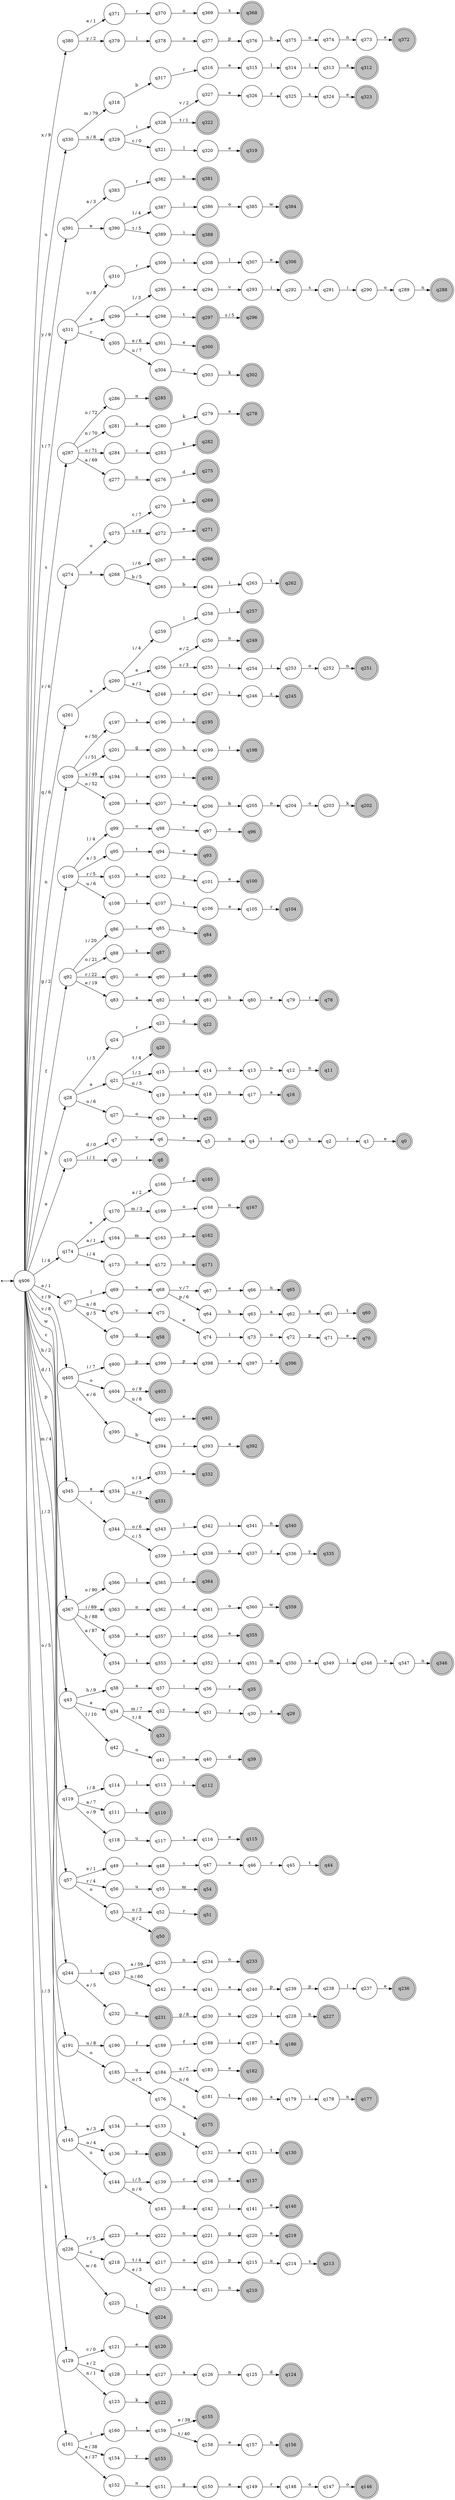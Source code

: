 digraph G {
rankdir=LR;
charset="utf8";
node [shape=circle];
ini [shape=point];
ini -> q406;
	q403 [label="q403"];
	q403 [shape=doublecircle];
	q403 [style=filled fillcolor=gray];
	q399 [label="q399"];
	q398 [label="q398"];
	q397 [label="q397"];
	q388 [label="q388"];
	q388 [shape=doublecircle];
	q388 [style=filled fillcolor=gray];
	q385 [label="q385"];
	q384 [label="q384"];
	q384 [shape=doublecircle];
	q384 [style=filled fillcolor=gray];
	q378 [label="q378"];
	q377 [label="q377"];
	q376 [label="q376"];
	q375 [label="q375"];
	q373 [label="q373"];
	q372 [label="q372"];
	q372 [shape=doublecircle];
	q372 [style=filled fillcolor=gray];
	q371 [label="q371"];
	q369 [label="q369"];
	q380 [label="q380"];
	q368 [label="q368"];
	q368 [shape=doublecircle];
	q368 [style=filled fillcolor=gray];
	q366 [label="q366"];
	q363 [label="q363"];
	q358 [label="q358"];
	q386 [label="q386"];
	q356 [label="q356"];
	q355 [label="q355"];
	q355 [shape=doublecircle];
	q355 [style=filled fillcolor=gray];
	q354 [label="q354"];
	q400 [label="q400"];
	q351 [label="q351"];
	q350 [label="q350"];
	q347 [label="q347"];
	q343 [label="q343"];
	q342 [label="q342"];
	q340 [label="q340"];
	q340 [shape=doublecircle];
	q340 [style=filled fillcolor=gray];
	q339 [label="q339"];
	q338 [label="q338"];
	q374 [label="q374"];
	q337 [label="q337"];
	q334 [label="q334"];
	q333 [label="q333"];
	q331 [label="q331"];
	q331 [shape=doublecircle];
	q331 [style=filled fillcolor=gray];
	q330 [label="q330"];
	q328 [label="q328"];
	q327 [label="q327"];
	q326 [label="q326"];
	q325 [label="q325"];
	q324 [label="q324"];
	q391 [label="q391"];
	q323 [label="q323"];
	q323 [shape=doublecircle];
	q323 [style=filled fillcolor=gray];
	q322 [label="q322"];
	q322 [shape=doublecircle];
	q322 [style=filled fillcolor=gray];
	q321 [label="q321"];
	q320 [label="q320"];
	q319 [label="q319"];
	q319 [shape=doublecircle];
	q319 [style=filled fillcolor=gray];
	q316 [label="q316"];
	q312 [label="q312"];
	q312 [shape=doublecircle];
	q312 [style=filled fillcolor=gray];
	q401 [label="q401"];
	q401 [shape=doublecircle];
	q401 [style=filled fillcolor=gray];
	q311 [label="q311"];
	q336 [label="q336"];
	q308 [label="q308"];
	q307 [label="q307"];
	q402 [label="q402"];
	q365 [label="q365"];
	q306 [label="q306"];
	q306 [shape=doublecircle];
	q306 [style=filled fillcolor=gray];
	q314 [label="q314"];
	q301 [label="q301"];
	q297 [label="q297"];
	q297 [shape=doublecircle];
	q297 [style=filled fillcolor=gray];
	q296 [label="q296"];
	q296 [shape=doublecircle];
	q296 [style=filled fillcolor=gray];
	q295 [label="q295"];
	q294 [label="q294"];
	q291 [label="q291"];
	q290 [label="q290"];
	q288 [label="q288"];
	q288 [shape=doublecircle];
	q288 [style=filled fillcolor=gray];
	q287 [label="q287"];
	q286 [label="q286"];
	q283 [label="q283"];
	q281 [label="q281"];
	q387 [label="q387"];
	q310 [label="q310"];
	q278 [label="q278"];
	q278 [shape=doublecircle];
	q278 [style=filled fillcolor=gray];
	q370 [label="q370"];
	q275 [label="q275"];
	q275 [shape=doublecircle];
	q275 [style=filled fillcolor=gray];
	q274 [label="q274"];
	q269 [label="q269"];
	q269 [shape=doublecircle];
	q269 [style=filled fillcolor=gray];
	q263 [label="q263"];
	q298 [label="q298"];
	q293 [label="q293"];
	q262 [label="q262"];
	q262 [shape=doublecircle];
	q262 [style=filled fillcolor=gray];
	q261 [label="q261"];
	q260 [label="q260"];
	q404 [label="q404"];
	q259 [label="q259"];
	q257 [label="q257"];
	q257 [shape=doublecircle];
	q257 [style=filled fillcolor=gray];
	q124 [label="q124"];
	q124 [shape=doublecircle];
	q124 [style=filled fillcolor=gray];
	q106 [label="q106"];
	q70 [label="q70"];
	q70 [shape=doublecircle];
	q70 [style=filled fillcolor=gray];
	q393 [label="q393"];
	q113 [label="q113"];
	q121 [label="q121"];
	q58 [label="q58"];
	q58 [shape=doublecircle];
	q58 [style=filled fillcolor=gray];
	q4 [label="q4"];
	q101 [label="q101"];
	q197 [label="q197"];
	q99 [label="q99"];
	q22 [label="q22"];
	q22 [shape=doublecircle];
	q22 [style=filled fillcolor=gray];
	q45 [label="q45"];
	q5 [label="q5"];
	q209 [label="q209"];
	q109 [label="q109"];
	q95 [label="q95"];
	q207 [label="q207"];
	q92 [label="q92"];
	q364 [label="q364"];
	q364 [shape=doublecircle];
	q364 [style=filled fillcolor=gray];
	q24 [label="q24"];
	q89 [label="q89"];
	q89 [shape=doublecircle];
	q89 [style=filled fillcolor=gray];
	q127 [label="q127"];
	q28 [label="q28"];
	q72 [label="q72"];
	q10 [label="q10"];
	q353 [label="q353"];
	q344 [label="q344"];
	q250 [label="q250"];
	q69 [label="q69"];
	q94 [label="q94"];
	q280 [label="q280"];
	q184 [label="q184"];
	q96 [label="q96"];
	q96 [shape=doublecircle];
	q96 [style=filled fillcolor=gray];
	q289 [label="q289"];
	q68 [label="q68"];
	q41 [label="q41"];
	q2 [label="q2"];
	q67 [label="q67"];
	q406 [label="q406"];
	q156 [label="q156"];
	q156 [shape=doublecircle];
	q156 [style=filled fillcolor=gray];
	q223 [label="q223"];
	q65 [label="q65"];
	q65 [shape=doublecircle];
	q65 [style=filled fillcolor=gray];
	q38 [label="q38"];
	q128 [label="q128"];
	q177 [label="q177"];
	q177 [shape=doublecircle];
	q177 [style=filled fillcolor=gray];
	q62 [label="q62"];
	q155 [label="q155"];
	q155 [shape=doublecircle];
	q155 [style=filled fillcolor=gray];
	q86 [label="q86"];
	q245 [label="q245"];
	q245 [shape=doublecircle];
	q245 [style=filled fillcolor=gray];
	q174 [label="q174"];
	q395 [label="q395"];
	q25 [label="q25"];
	q25 [shape=doublecircle];
	q25 [style=filled fillcolor=gray];
	q20 [label="q20"];
	q20 [shape=doublecircle];
	q20 [style=filled fillcolor=gray];
	q40 [label="q40"];
	q18 [label="q18"];
	q81 [label="q81"];
	q93 [label="q93"];
	q93 [shape=doublecircle];
	q93 [style=filled fillcolor=gray];
	q299 [label="q299"];
	q271 [label="q271"];
	q271 [shape=doublecircle];
	q271 [style=filled fillcolor=gray];
	q30 [label="q30"];
	q112 [label="q112"];
	q112 [shape=doublecircle];
	q112 [style=filled fillcolor=gray];
	q21 [label="q21"];
	q359 [label="q359"];
	q359 [shape=doublecircle];
	q359 [style=filled fillcolor=gray];
	q276 [label="q276"];
	q27 [label="q27"];
	q362 [label="q362"];
	q332 [label="q332"];
	q332 [shape=doublecircle];
	q332 [style=filled fillcolor=gray];
	q284 [label="q284"];
	q139 [label="q139"];
	q1 [label="q1"];
	q282 [label="q282"];
	q282 [shape=doublecircle];
	q282 [style=filled fillcolor=gray];
	q103 [label="q103"];
	q256 [label="q256"];
	q16 [label="q16"];
	q16 [shape=doublecircle];
	q16 [style=filled fillcolor=gray];
	q381 [label="q381"];
	q381 [shape=doublecircle];
	q381 [style=filled fillcolor=gray];
	q253 [label="q253"];
	q151 [label="q151"];
	q49 [label="q49"];
	q48 [label="q48"];
	q13 [label="q13"];
	q114 [label="q114"];
	q61 [label="q61"];
	q29 [label="q29"];
	q29 [shape=doublecircle];
	q29 [style=filled fillcolor=gray];
	q111 [label="q111"];
	q52 [label="q52"];
	q6 [label="q6"];
	q235 [label="q235"];
	q84 [label="q84"];
	q84 [shape=doublecircle];
	q84 [style=filled fillcolor=gray];
	q77 [label="q77"];
	q15 [label="q15"];
	q379 [label="q379"];
	q11 [label="q11"];
	q11 [shape=doublecircle];
	q11 [style=filled fillcolor=gray];
	q405 [label="q405"];
	q100 [label="q100"];
	q100 [shape=doublecircle];
	q100 [style=filled fillcolor=gray];
	q17 [label="q17"];
	q187 [label="q187"];
	q201 [label="q201"];
	q345 [label="q345"];
	q7 [label="q7"];
	q78 [label="q78"];
	q78 [shape=doublecircle];
	q78 [style=filled fillcolor=gray];
	q23 [label="q23"];
	q19 [label="q19"];
	q367 [label="q367"];
	q132 [label="q132"];
	q396 [label="q396"];
	q396 [shape=doublecircle];
	q396 [style=filled fillcolor=gray];
	q117 [label="q117"];
	q180 [label="q180"];
	q216 [label="q216"];
	q35 [label="q35"];
	q35 [shape=doublecircle];
	q35 [style=filled fillcolor=gray];
	q26 [label="q26"];
	q85 [label="q85"];
	q175 [label="q175"];
	q175 [shape=doublecircle];
	q175 [style=filled fillcolor=gray];
	q74 [label="q74"];
	q313 [label="q313"];
	q170 [label="q170"];
	q190 [label="q190"];
	q66 [label="q66"];
	q361 [label="q361"];
	q195 [label="q195"];
	q195 [shape=doublecircle];
	q195 [style=filled fillcolor=gray];
	q64 [label="q64"];
	q270 [label="q270"];
	q160 [label="q160"];
	q107 [label="q107"];
	q8 [label="q8"];
	q8 [shape=doublecircle];
	q8 [style=filled fillcolor=gray];
	q346 [label="q346"];
	q346 [shape=doublecircle];
	q346 [style=filled fillcolor=gray];
	q51 [label="q51"];
	q51 [shape=doublecircle];
	q51 [style=filled fillcolor=gray];
	q43 [label="q43"];
	q105 [label="q105"];
	q126 [label="q126"];
	q12 [label="q12"];
	q120 [label="q120"];
	q120 [shape=doublecircle];
	q120 [style=filled fillcolor=gray];
	q9 [label="q9"];
	q31 [label="q31"];
	q305 [label="q305"];
	q264 [label="q264"];
	q79 [label="q79"];
	q116 [label="q116"];
	q88 [label="q88"];
	q154 [label="q154"];
	q267 [label="q267"];
	q266 [label="q266"];
	q266 [shape=doublecircle];
	q266 [style=filled fillcolor=gray];
	q243 [label="q243"];
	q97 [label="q97"];
	q32 [label="q32"];
	q33 [label="q33"];
	q33 [shape=doublecircle];
	q33 [style=filled fillcolor=gray];
	q102 [label="q102"];
	q34 [label="q34"];
	q119 [label="q119"];
	q198 [label="q198"];
	q198 [shape=doublecircle];
	q198 [style=filled fillcolor=gray];
	q98 [label="q98"];
	q71 [label="q71"];
	q125 [label="q125"];
	q382 [label="q382"];
	q300 [label="q300"];
	q300 [shape=doublecircle];
	q300 [style=filled fillcolor=gray];
	q37 [label="q37"];
	q118 [label="q118"];
	q55 [label="q55"];
	q110 [label="q110"];
	q110 [shape=doublecircle];
	q110 [style=filled fillcolor=gray];
	q182 [label="q182"];
	q182 [shape=doublecircle];
	q182 [style=filled fillcolor=gray];
	q285 [label="q285"];
	q285 [shape=doublecircle];
	q285 [style=filled fillcolor=gray];
	q57 [label="q57"];
	q244 [label="q244"];
	q36 [label="q36"];
	q54 [label="q54"];
	q54 [shape=doublecircle];
	q54 [style=filled fillcolor=gray];
	q352 [label="q352"];
	q335 [label="q335"];
	q335 [shape=doublecircle];
	q335 [style=filled fillcolor=gray];
	q44 [label="q44"];
	q44 [shape=doublecircle];
	q44 [style=filled fillcolor=gray];
	q383 [label="q383"];
	q82 [label="q82"];
	q47 [label="q47"];
	q76 [label="q76"];
	q59 [label="q59"];
	q234 [label="q234"];
	q50 [label="q50"];
	q50 [shape=doublecircle];
	q50 [style=filled fillcolor=gray];
	q203 [label="q203"];
	q56 [label="q56"];
	q231 [label="q231"];
	q231 [shape=doublecircle];
	q231 [style=filled fillcolor=gray];
	q130 [label="q130"];
	q130 [shape=doublecircle];
	q130 [style=filled fillcolor=gray];
	q131 [label="q131"];
	q185 [label="q185"];
	q134 [label="q134"];
	q135 [label="q135"];
	q135 [shape=doublecircle];
	q135 [style=filled fillcolor=gray];
	q136 [label="q136"];
	q137 [label="q137"];
	q137 [shape=doublecircle];
	q137 [style=filled fillcolor=gray];
	q138 [label="q138"];
	q141 [label="q141"];
	q140 [label="q140"];
	q140 [shape=doublecircle];
	q140 [style=filled fillcolor=gray];
	q191 [label="q191"];
	q142 [label="q142"];
	q143 [label="q143"];
	q144 [label="q144"];
	q145 [label="q145"];
	q53 [label="q53"];
	q146 [label="q146"];
	q146 [shape=doublecircle];
	q146 [style=filled fillcolor=gray];
	q147 [label="q147"];
	q392 [label="q392"];
	q392 [shape=doublecircle];
	q392 [style=filled fillcolor=gray];
	q148 [label="q148"];
	q273 [label="q273"];
	q150 [label="q150"];
	q152 [label="q152"];
	q153 [label="q153"];
	q153 [shape=doublecircle];
	q153 [style=filled fillcolor=gray];
	q199 [label="q199"];
	q341 [label="q341"];
	q159 [label="q159"];
	q162 [label="q162"];
	q162 [shape=doublecircle];
	q162 [style=filled fillcolor=gray];
	q163 [label="q163"];
	q164 [label="q164"];
	q165 [label="q165"];
	q165 [shape=doublecircle];
	q165 [style=filled fillcolor=gray];
	q166 [label="q166"];
	q167 [label="q167"];
	q167 [shape=doublecircle];
	q167 [style=filled fillcolor=gray];
	q169 [label="q169"];
	q173 [label="q173"];
	q172 [label="q172"];
	q176 [label="q176"];
	q168 [label="q168"];
	q178 [label="q178"];
	q60 [label="q60"];
	q60 [shape=doublecircle];
	q60 [style=filled fillcolor=gray];
	q255 [label="q255"];
	q179 [label="q179"];
	q183 [label="q183"];
	q186 [label="q186"];
	q186 [shape=doublecircle];
	q186 [style=filled fillcolor=gray];
	q188 [label="q188"];
	q192 [label="q192"];
	q192 [shape=doublecircle];
	q192 [style=filled fillcolor=gray];
	q39 [label="q39"];
	q39 [shape=doublecircle];
	q39 [style=filled fillcolor=gray];
	q3 [label="q3"];
	q217 [label="q217"];
	q248 [label="q248"];
	q193 [label="q193"];
	q194 [label="q194"];
	q265 [label="q265"];
	q115 [label="q115"];
	q115 [shape=doublecircle];
	q115 [style=filled fillcolor=gray];
	q158 [label="q158"];
	q196 [label="q196"];
	q90 [label="q90"];
	q200 [label="q200"];
	q279 [label="q279"];
	q202 [label="q202"];
	q202 [shape=doublecircle];
	q202 [style=filled fillcolor=gray];
	q360 [label="q360"];
	q349 [label="q349"];
	q204 [label="q204"];
	q133 [label="q133"];
	q212 [label="q212"];
	q205 [label="q205"];
	q80 [label="q80"];
	q206 [label="q206"];
	q87 [label="q87"];
	q87 [shape=doublecircle];
	q87 [style=filled fillcolor=gray];
	q208 [label="q208"];
	q277 [label="q277"];
	q91 [label="q91"];
	q73 [label="q73"];
	q210 [label="q210"];
	q210 [shape=doublecircle];
	q210 [style=filled fillcolor=gray];
	q304 [label="q304"];
	q302 [label="q302"];
	q302 [shape=doublecircle];
	q302 [style=filled fillcolor=gray];
	q211 [label="q211"];
	q222 [label="q222"];
	q213 [label="q213"];
	q213 [shape=doublecircle];
	q213 [style=filled fillcolor=gray];
	q394 [label="q394"];
	q214 [label="q214"];
	q215 [label="q215"];
	q218 [label="q218"];
	q108 [label="q108"];
	q219 [label="q219"];
	q219 [shape=doublecircle];
	q219 [style=filled fillcolor=gray];
	q318 [label="q318"];
	q258 [label="q258"];
	q122 [label="q122"];
	q122 [shape=doublecircle];
	q122 [style=filled fillcolor=gray];
	q220 [label="q220"];
	q46 [label="q46"];
	q157 [label="q157"];
	q221 [label="q221"];
	q390 [label="q390"];
	q357 [label="q357"];
	q224 [label="q224"];
	q224 [shape=doublecircle];
	q224 [style=filled fillcolor=gray];
	q315 [label="q315"];
	q225 [label="q225"];
	q226 [label="q226"];
	q123 [label="q123"];
	q227 [label="q227"];
	q227 [shape=doublecircle];
	q227 [style=filled fillcolor=gray];
	q309 [label="q309"];
	q303 [label="q303"];
	q292 [label="q292"];
	q228 [label="q228"];
	q229 [label="q229"];
	q230 [label="q230"];
	q329 [label="q329"];
	q268 [label="q268"];
	q232 [label="q232"];
	q181 [label="q181"];
	q233 [label="q233"];
	q233 [shape=doublecircle];
	q233 [style=filled fillcolor=gray];
	q389 [label="q389"];
	q42 [label="q42"];
	q236 [label="q236"];
	q236 [shape=doublecircle];
	q236 [style=filled fillcolor=gray];
	q129 [label="q129"];
	q237 [label="q237"];
	q238 [label="q238"];
	q348 [label="q348"];
	q239 [label="q239"];
	q104 [label="q104"];
	q104 [shape=doublecircle];
	q104 [style=filled fillcolor=gray];
	q240 [label="q240"];
	q63 [label="q63"];
	q241 [label="q241"];
	q242 [label="q242"];
	q272 [label="q272"];
	q0 [label="q0"];
	q0 [shape=doublecircle];
	q0 [style=filled fillcolor=gray];
	q246 [label="q246"];
	q317 [label="q317"];
	q247 [label="q247"];
	q161 [label="q161"];
	q249 [label="q249"];
	q249 [shape=doublecircle];
	q249 [style=filled fillcolor=gray];
	q75 [label="q75"];
	q14 [label="q14"];
	q251 [label="q251"];
	q251 [shape=doublecircle];
	q251 [style=filled fillcolor=gray];
	q83 [label="q83"];
	q189 [label="q189"];
	q149 [label="q149"];
	q171 [label="q171"];
	q171 [shape=doublecircle];
	q171 [style=filled fillcolor=gray];
	q252 [label="q252"];
	q254 [label="q254"];
	q399 -> q398 [label="p"];
	q398 -> q397 [label="e"];
	q397 -> q396 [label="r"];
	q385 -> q384 [label="w"];
	q378 -> q377 [label="o"];
	q377 -> q376 [label="p"];
	q376 -> q375 [label="h"];
	q375 -> q374 [label="o"];
	q373 -> q372 [label="e"];
	q371 -> q370 [label="r"];
	q369 -> q368 [label="x"];
	q380 -> q371 [label="e / 1"];
	q380 -> q379 [label="y / 2"];
	q366 -> q365 [label="l"];
	q363 -> q362 [label="n"];
	q358 -> q357 [label="a"];
	q386 -> q385 [label="o"];
	q356 -> q355 [label="e"];
	q354 -> q353 [label="t"];
	q400 -> q399 [label="p"];
	q351 -> q350 [label="m"];
	q350 -> q349 [label="e"];
	q347 -> q346 [label="n"];
	q343 -> q342 [label="l"];
	q342 -> q341 [label="i"];
	q339 -> q338 [label="t"];
	q338 -> q337 [label="o"];
	q374 -> q373 [label="n"];
	q337 -> q336 [label="r"];
	q334 -> q331 [label="n / 3"];
	q334 -> q333 [label="s / 4"];
	q333 -> q332 [label="e"];
	q330 -> q318 [label="m / 79"];
	q330 -> q329 [label="n / 8"];
	q328 -> q322 [label="t / 1"];
	q328 -> q327 [label="v / 2"];
	q327 -> q326 [label="e"];
	q326 -> q325 [label="r"];
	q325 -> q324 [label="s"];
	q324 -> q323 [label="e"];
	q391 -> q383 [label="a / 3"];
	q391 -> q390 [label="e"];
	q321 -> q320 [label="l"];
	q320 -> q319 [label="e"];
	q316 -> q315 [label="e"];
	q311 -> q299 [label="e"];
	q311 -> q305 [label="r"];
	q311 -> q310 [label="u / 8"];
	q336 -> q335 [label="y"];
	q308 -> q307 [label="l"];
	q307 -> q306 [label="e"];
	q402 -> q401 [label="e"];
	q365 -> q364 [label="f"];
	q314 -> q313 [label="l"];
	q301 -> q300 [label="e"];
	q297 -> q296 [label="s / 5"];
	q295 -> q294 [label="e"];
	q294 -> q293 [label="v"];
	q291 -> q290 [label="i"];
	q290 -> q289 [label="o"];
	q287 -> q277 [label="a / 69"];
	q287 -> q281 [label="n / 70"];
	q287 -> q284 [label="o / 71"];
	q287 -> q286 [label="u / 72"];
	q286 -> q285 [label="n"];
	q283 -> q282 [label="k"];
	q281 -> q280 [label="a"];
	q387 -> q386 [label="l"];
	q310 -> q309 [label="r"];
	q370 -> q369 [label="o"];
	q274 -> q268 [label="a"];
	q274 -> q273 [label="o"];
	q263 -> q262 [label="t"];
	q298 -> q297 [label="t"];
	q293 -> q292 [label="i"];
	q261 -> q260 [label="u"];
	q260 -> q248 [label="a / 1"];
	q260 -> q256 [label="e"];
	q260 -> q259 [label="i / 4"];
	q404 -> q402 [label="n / 8"];
	q404 -> q403 [label="o / 9"];
	q259 -> q258 [label="l"];
	q106 -> q105 [label="a"];
	q393 -> q392 [label="a"];
	q113 -> q112 [label="l"];
	q121 -> q120 [label="e"];
	q4 -> q3 [label="t"];
	q101 -> q100 [label="e"];
	q197 -> q196 [label="s"];
	q99 -> q98 [label="o"];
	q45 -> q44 [label="t"];
	q5 -> q4 [label="n"];
	q209 -> q194 [label="a / 49"];
	q209 -> q197 [label="e / 50"];
	q209 -> q201 [label="i / 51"];
	q209 -> q208 [label="o / 52"];
	q109 -> q95 [label="a / 3"];
	q109 -> q99 [label="l / 4"];
	q109 -> q103 [label="r / 5"];
	q109 -> q108 [label="u / 6"];
	q95 -> q94 [label="t"];
	q207 -> q206 [label="e"];
	q92 -> q83 [label="e / 19"];
	q92 -> q86 [label="i / 20"];
	q92 -> q88 [label="o / 21"];
	q92 -> q91 [label="r / 22"];
	q24 -> q23 [label="r"];
	q127 -> q126 [label="a"];
	q28 -> q21 [label="a"];
	q28 -> q24 [label="i / 5"];
	q28 -> q27 [label="o / 6"];
	q72 -> q71 [label="p"];
	q10 -> q7 [label="d / 0"];
	q10 -> q9 [label="i / 1"];
	q353 -> q352 [label="e"];
	q344 -> q339 [label="c / 5"];
	q344 -> q343 [label="o / 6"];
	q250 -> q249 [label="n"];
	q69 -> q68 [label="e"];
	q94 -> q93 [label="e"];
	q280 -> q279 [label="k"];
	q184 -> q181 [label="n / 6"];
	q184 -> q183 [label="s / 7"];
	q289 -> q288 [label="n"];
	q68 -> q64 [label="p / 6"];
	q68 -> q67 [label="v / 7"];
	q41 -> q40 [label="u"];
	q2 -> q1 [label="r"];
	q67 -> q66 [label="e"];
	q406 -> q10 [label="a"];
	q406 -> q28 [label="b"];
	q406 -> q43 [label="c"];
	q406 -> q57 [label="d / 1"];
	q406 -> q77 [label="e / 1"];
	q406 -> q92 [label="f"];
	q406 -> q109 [label="g / 2"];
	q406 -> q119 [label="h / 2"];
	q406 -> q129 [label="i / 3"];
	q406 -> q145 [label="j / 3"];
	q406 -> q161 [label="k"];
	q406 -> q174 [label="l / 4"];
	q406 -> q191 [label="m / 4"];
	q406 -> q209 [label="n"];
	q406 -> q226 [label="o / 5"];
	q406 -> q244 [label="p"];
	q406 -> q261 [label="q / 6"];
	q406 -> q274 [label="r / 6"];
	q406 -> q287 [label="s"];
	q406 -> q311 [label="t / 7"];
	q406 -> q330 [label="u"];
	q406 -> q345 [label="v / 8"];
	q406 -> q367 [label="w"];
	q406 -> q380 [label="x / 9"];
	q406 -> q391 [label="y / 9"];
	q406 -> q405 [label="z / 9"];
	q223 -> q222 [label="a"];
	q38 -> q37 [label="a"];
	q128 -> q127 [label="l"];
	q62 -> q61 [label="n"];
	q86 -> q85 [label="s"];
	q174 -> q164 [label="a / 1"];
	q174 -> q170 [label="e"];
	q174 -> q173 [label="i / 4"];
	q395 -> q394 [label="b"];
	q40 -> q39 [label="d"];
	q18 -> q17 [label="n"];
	q81 -> q80 [label="h"];
	q299 -> q295 [label="l / 3"];
	q299 -> q298 [label="s"];
	q30 -> q29 [label="a"];
	q21 -> q15 [label="l / 2"];
	q21 -> q19 [label="n / 3"];
	q21 -> q20 [label="t / 4"];
	q276 -> q275 [label="d"];
	q27 -> q26 [label="o"];
	q362 -> q361 [label="d"];
	q284 -> q283 [label="c"];
	q139 -> q138 [label="c"];
	q1 -> q0 [label="e"];
	q103 -> q102 [label="a"];
	q256 -> q250 [label="e / 2"];
	q256 -> q255 [label="s / 3"];
	q253 -> q252 [label="o"];
	q151 -> q150 [label="g"];
	q49 -> q48 [label="s"];
	q48 -> q47 [label="s"];
	q13 -> q12 [label="o"];
	q114 -> q113 [label="l"];
	q61 -> q60 [label="t"];
	q111 -> q110 [label="t"];
	q52 -> q51 [label="r"];
	q6 -> q5 [label="e"];
	q235 -> q234 [label="n"];
	q77 -> q59 [label="g / 5"];
	q77 -> q69 [label="l"];
	q77 -> q76 [label="n / 8"];
	q15 -> q14 [label="l"];
	q379 -> q378 [label="l"];
	q405 -> q395 [label="e / 6"];
	q405 -> q400 [label="i / 7"];
	q405 -> q404 [label="o"];
	q17 -> q16 [label="a"];
	q187 -> q186 [label="n"];
	q201 -> q200 [label="g"];
	q345 -> q334 [label="a"];
	q345 -> q344 [label="i"];
	q7 -> q6 [label="v"];
	q23 -> q22 [label="d"];
	q19 -> q18 [label="a"];
	q367 -> q354 [label="a / 87"];
	q367 -> q358 [label="h / 88"];
	q367 -> q363 [label="i / 89"];
	q367 -> q366 [label="o / 90"];
	q132 -> q131 [label="e"];
	q117 -> q116 [label="s"];
	q180 -> q179 [label="a"];
	q216 -> q215 [label="p"];
	q26 -> q25 [label="k"];
	q85 -> q84 [label="h"];
	q74 -> q73 [label="l"];
	q313 -> q312 [label="a"];
	q170 -> q166 [label="a / 2"];
	q170 -> q169 [label="m / 3"];
	q190 -> q189 [label="f"];
	q66 -> q65 [label="n"];
	q361 -> q360 [label="o"];
	q64 -> q63 [label="h"];
	q270 -> q269 [label="k"];
	q160 -> q159 [label="t"];
	q107 -> q106 [label="t"];
	q43 -> q34 [label="a"];
	q43 -> q38 [label="h / 9"];
	q43 -> q42 [label="l / 10"];
	q105 -> q104 [label="r"];
	q126 -> q125 [label="n"];
	q12 -> q11 [label="n"];
	q9 -> q8 [label="r"];
	q31 -> q30 [label="r"];
	q305 -> q301 [label="e / 6"];
	q305 -> q304 [label="u / 7"];
	q264 -> q263 [label="i"];
	q79 -> q78 [label="r"];
	q116 -> q115 [label="e"];
	q88 -> q87 [label="x"];
	q154 -> q153 [label="y"];
	q267 -> q266 [label="n"];
	q243 -> q235 [label="a / 59"];
	q243 -> q242 [label="n / 60"];
	q97 -> q96 [label="e"];
	q32 -> q31 [label="e"];
	q102 -> q101 [label="p"];
	q34 -> q32 [label="m / 7"];
	q34 -> q33 [label="t / 8"];
	q119 -> q111 [label="a / 7"];
	q119 -> q114 [label="i / 8"];
	q119 -> q118 [label="o / 9"];
	q98 -> q97 [label="v"];
	q71 -> q70 [label="e"];
	q125 -> q124 [label="d"];
	q382 -> q381 [label="n"];
	q37 -> q36 [label="i"];
	q118 -> q117 [label="u"];
	q55 -> q54 [label="m"];
	q57 -> q49 [label="e / 1"];
	q57 -> q53 [label="o"];
	q57 -> q56 [label="r / 4"];
	q244 -> q232 [label="e / 5"];
	q244 -> q243 [label="i"];
	q36 -> q35 [label="r"];
	q352 -> q351 [label="r"];
	q383 -> q382 [label="r"];
	q82 -> q81 [label="t"];
	q47 -> q46 [label="e"];
	q76 -> q75 [label="v"];
	q59 -> q58 [label="g"];
	q234 -> q233 [label="o"];
	q203 -> q202 [label="k"];
	q56 -> q55 [label="u"];
	q231 -> q230 [label="g / 8"];
	q131 -> q130 [label="t"];
	q185 -> q176 [label="o / 5"];
	q185 -> q184 [label="u"];
	q134 -> q133 [label="c"];
	q136 -> q135 [label="y"];
	q138 -> q137 [label="e"];
	q141 -> q140 [label="e"];
	q191 -> q185 [label="o"];
	q191 -> q190 [label="u / 8"];
	q142 -> q141 [label="l"];
	q143 -> q142 [label="g"];
	q144 -> q139 [label="i / 5"];
	q144 -> q143 [label="n / 6"];
	q145 -> q134 [label="a / 3"];
	q145 -> q136 [label="o / 4"];
	q145 -> q144 [label="u"];
	q53 -> q50 [label="g / 2"];
	q53 -> q52 [label="o / 3"];
	q147 -> q146 [label="o"];
	q148 -> q147 [label="o"];
	q273 -> q270 [label="c / 7"];
	q273 -> q272 [label="s / 8"];
	q150 -> q149 [label="a"];
	q152 -> q151 [label="n"];
	q199 -> q198 [label="t"];
	q341 -> q340 [label="n"];
	q159 -> q155 [label="e / 39"];
	q159 -> q158 [label="t / 40"];
	q163 -> q162 [label="p"];
	q164 -> q163 [label="m"];
	q166 -> q165 [label="f"];
	q169 -> q168 [label="o"];
	q173 -> q172 [label="o"];
	q172 -> q171 [label="n"];
	q176 -> q175 [label="n"];
	q168 -> q167 [label="n"];
	q178 -> q177 [label="n"];
	q255 -> q254 [label="t"];
	q179 -> q178 [label="i"];
	q183 -> q182 [label="e"];
	q188 -> q187 [label="i"];
	q3 -> q2 [label="u"];
	q217 -> q216 [label="o"];
	q248 -> q247 [label="r"];
	q193 -> q192 [label="l"];
	q194 -> q193 [label="i"];
	q265 -> q264 [label="b"];
	q158 -> q157 [label="e"];
	q196 -> q195 [label="t"];
	q90 -> q89 [label="g"];
	q200 -> q199 [label="h"];
	q279 -> q278 [label="e"];
	q360 -> q359 [label="w"];
	q349 -> q348 [label="l"];
	q204 -> q203 [label="o"];
	q133 -> q132 [label="k"];
	q212 -> q211 [label="a"];
	q205 -> q204 [label="o"];
	q80 -> q79 [label="e"];
	q206 -> q205 [label="b"];
	q208 -> q207 [label="t"];
	q277 -> q276 [label="n"];
	q91 -> q90 [label="o"];
	q73 -> q72 [label="o"];
	q304 -> q303 [label="c"];
	q211 -> q210 [label="n"];
	q222 -> q221 [label="n"];
	q394 -> q393 [label="r"];
	q214 -> q213 [label="s"];
	q215 -> q214 [label="u"];
	q218 -> q212 [label="e / 3"];
	q218 -> q217 [label="t / 4"];
	q108 -> q107 [label="i"];
	q318 -> q317 [label="b"];
	q258 -> q257 [label="l"];
	q220 -> q219 [label="e"];
	q46 -> q45 [label="r"];
	q157 -> q156 [label="n"];
	q221 -> q220 [label="g"];
	q390 -> q387 [label="l / 4"];
	q390 -> q389 [label="t / 5"];
	q357 -> q356 [label="l"];
	q315 -> q314 [label="l"];
	q225 -> q224 [label="l"];
	q226 -> q218 [label="c"];
	q226 -> q223 [label="r / 5"];
	q226 -> q225 [label="w / 6"];
	q123 -> q122 [label="k"];
	q309 -> q308 [label="t"];
	q303 -> q302 [label="k"];
	q292 -> q291 [label="s"];
	q228 -> q227 [label="n"];
	q229 -> q228 [label="i"];
	q230 -> q229 [label="u"];
	q329 -> q321 [label="c / 0"];
	q329 -> q328 [label="i"];
	q268 -> q265 [label="b / 5"];
	q268 -> q267 [label="i / 6"];
	q232 -> q231 [label="n"];
	q181 -> q180 [label="t"];
	q389 -> q388 [label="i"];
	q42 -> q41 [label="o"];
	q129 -> q121 [label="c / 0"];
	q129 -> q123 [label="n / 1"];
	q129 -> q128 [label="s / 2"];
	q237 -> q236 [label="e"];
	q238 -> q237 [label="l"];
	q348 -> q347 [label="o"];
	q239 -> q238 [label="p"];
	q240 -> q239 [label="p"];
	q63 -> q62 [label="a"];
	q241 -> q240 [label="a"];
	q242 -> q241 [label="e"];
	q272 -> q271 [label="e"];
	q246 -> q245 [label="z"];
	q317 -> q316 [label="r"];
	q247 -> q246 [label="t"];
	q161 -> q152 [label="a / 37"];
	q161 -> q154 [label="e / 38"];
	q161 -> q160 [label="i"];
	q75 -> q74 [label="e"];
	q14 -> q13 [label="o"];
	q83 -> q82 [label="a"];
	q189 -> q188 [label="f"];
	q149 -> q148 [label="r"];
	q252 -> q251 [label="n"];
	q254 -> q253 [label="i"];
}
